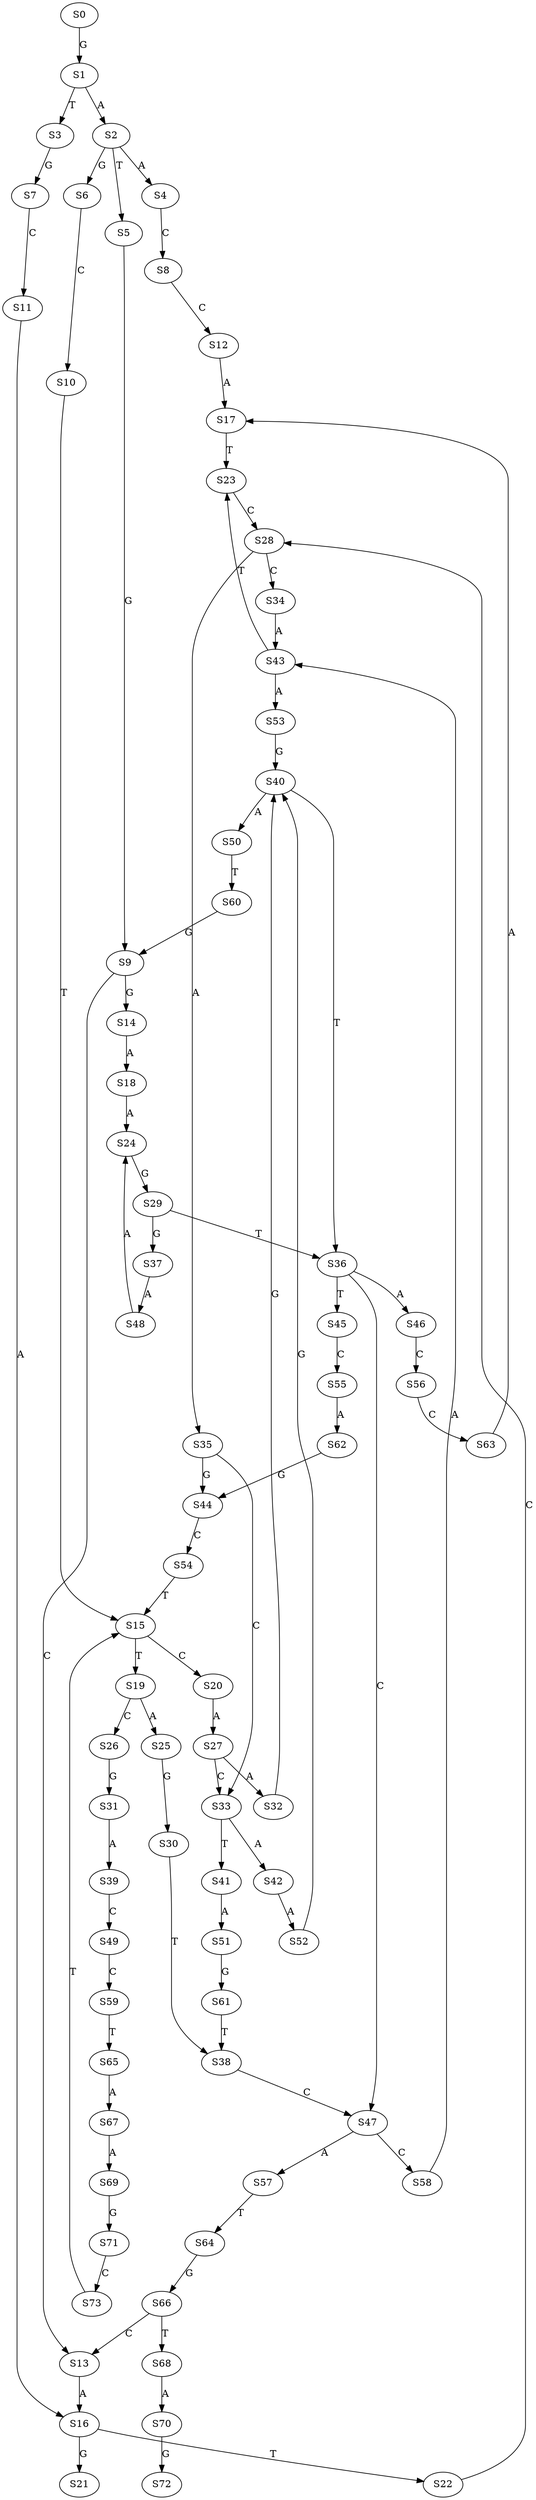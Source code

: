 strict digraph  {
	S0 -> S1 [ label = G ];
	S1 -> S2 [ label = A ];
	S1 -> S3 [ label = T ];
	S2 -> S4 [ label = A ];
	S2 -> S5 [ label = T ];
	S2 -> S6 [ label = G ];
	S3 -> S7 [ label = G ];
	S4 -> S8 [ label = C ];
	S5 -> S9 [ label = G ];
	S6 -> S10 [ label = C ];
	S7 -> S11 [ label = C ];
	S8 -> S12 [ label = C ];
	S9 -> S13 [ label = C ];
	S9 -> S14 [ label = G ];
	S10 -> S15 [ label = T ];
	S11 -> S16 [ label = A ];
	S12 -> S17 [ label = A ];
	S13 -> S16 [ label = A ];
	S14 -> S18 [ label = A ];
	S15 -> S19 [ label = T ];
	S15 -> S20 [ label = C ];
	S16 -> S21 [ label = G ];
	S16 -> S22 [ label = T ];
	S17 -> S23 [ label = T ];
	S18 -> S24 [ label = A ];
	S19 -> S25 [ label = A ];
	S19 -> S26 [ label = C ];
	S20 -> S27 [ label = A ];
	S22 -> S28 [ label = C ];
	S23 -> S28 [ label = C ];
	S24 -> S29 [ label = G ];
	S25 -> S30 [ label = G ];
	S26 -> S31 [ label = G ];
	S27 -> S32 [ label = A ];
	S27 -> S33 [ label = C ];
	S28 -> S34 [ label = C ];
	S28 -> S35 [ label = A ];
	S29 -> S36 [ label = T ];
	S29 -> S37 [ label = G ];
	S30 -> S38 [ label = T ];
	S31 -> S39 [ label = A ];
	S32 -> S40 [ label = G ];
	S33 -> S41 [ label = T ];
	S33 -> S42 [ label = A ];
	S34 -> S43 [ label = A ];
	S35 -> S33 [ label = C ];
	S35 -> S44 [ label = G ];
	S36 -> S45 [ label = T ];
	S36 -> S46 [ label = A ];
	S36 -> S47 [ label = C ];
	S37 -> S48 [ label = A ];
	S38 -> S47 [ label = C ];
	S39 -> S49 [ label = C ];
	S40 -> S36 [ label = T ];
	S40 -> S50 [ label = A ];
	S41 -> S51 [ label = A ];
	S42 -> S52 [ label = A ];
	S43 -> S53 [ label = A ];
	S43 -> S23 [ label = T ];
	S44 -> S54 [ label = C ];
	S45 -> S55 [ label = C ];
	S46 -> S56 [ label = C ];
	S47 -> S57 [ label = A ];
	S47 -> S58 [ label = C ];
	S48 -> S24 [ label = A ];
	S49 -> S59 [ label = C ];
	S50 -> S60 [ label = T ];
	S51 -> S61 [ label = G ];
	S52 -> S40 [ label = G ];
	S53 -> S40 [ label = G ];
	S54 -> S15 [ label = T ];
	S55 -> S62 [ label = A ];
	S56 -> S63 [ label = C ];
	S57 -> S64 [ label = T ];
	S58 -> S43 [ label = A ];
	S59 -> S65 [ label = T ];
	S60 -> S9 [ label = G ];
	S61 -> S38 [ label = T ];
	S62 -> S44 [ label = G ];
	S63 -> S17 [ label = A ];
	S64 -> S66 [ label = G ];
	S65 -> S67 [ label = A ];
	S66 -> S13 [ label = C ];
	S66 -> S68 [ label = T ];
	S67 -> S69 [ label = A ];
	S68 -> S70 [ label = A ];
	S69 -> S71 [ label = G ];
	S70 -> S72 [ label = G ];
	S71 -> S73 [ label = C ];
	S73 -> S15 [ label = T ];
}
